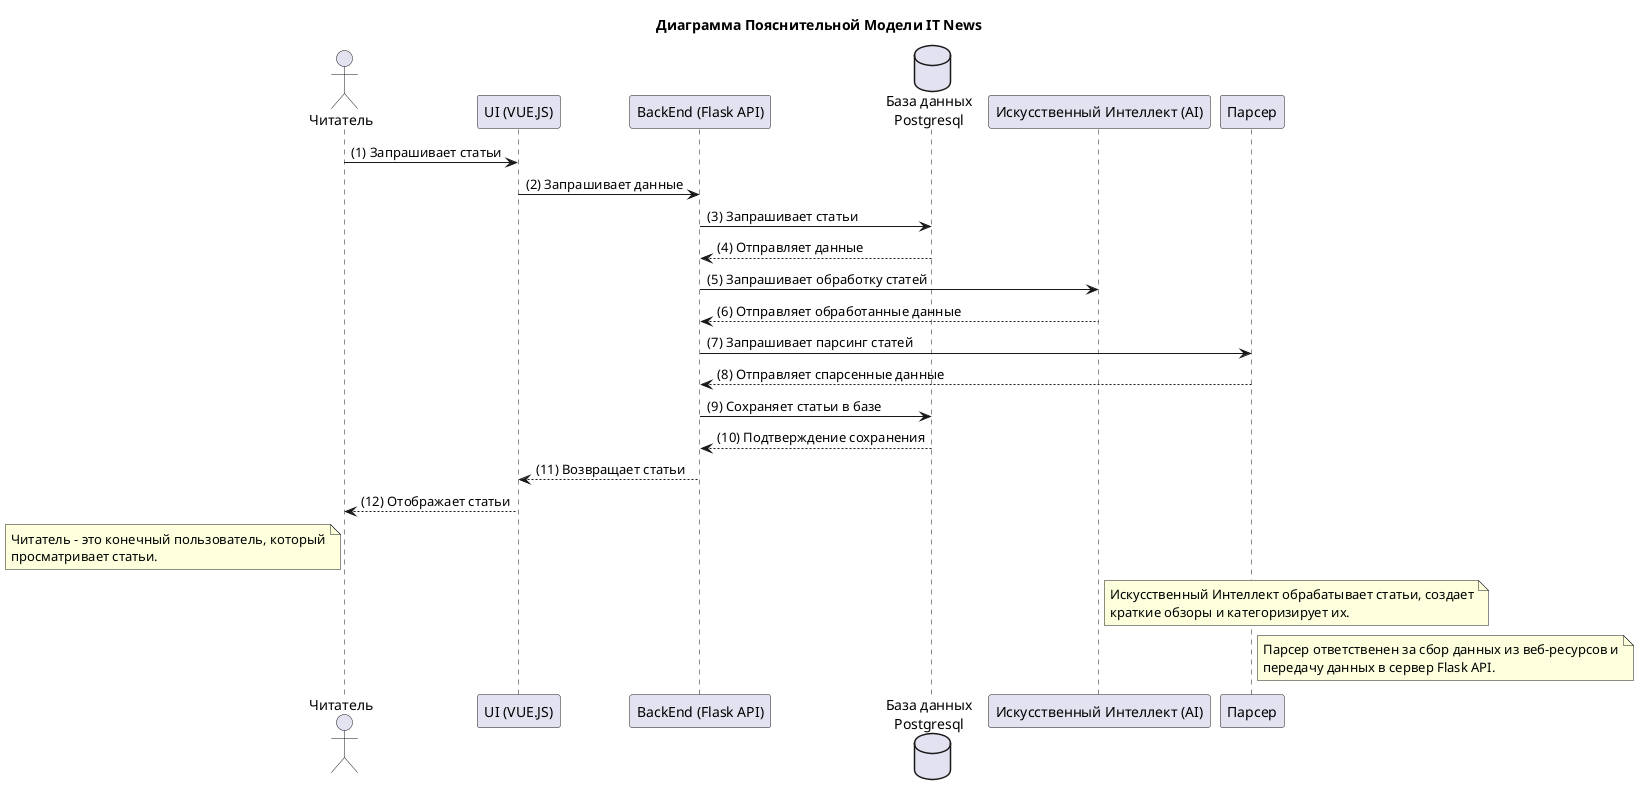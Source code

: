 @startuml
title Диаграмма Пояснительной Модели IT News

actor "Читатель" as Reader
participant "UI (VUE.JS)" as UI
participant "BackEnd (Flask API)" as BackEnd
database "База данных\nPostgresql" as Database
participant "Искусственный Интеллект (AI)" as AI
participant "Парсер" as Parser

Reader -> UI : (1) Запрашивает статьи
UI -> BackEnd : (2) Запрашивает данные
BackEnd -> Database : (3) Запрашивает статьи
Database --> BackEnd : (4) Отправляет данные
BackEnd -> AI : (5) Запрашивает обработку статей
AI --> BackEnd : (6) Отправляет обработанные данные
BackEnd -> Parser : (7) Запрашивает парсинг статей
Parser --> BackEnd : (8) Отправляет спарсенные данные
BackEnd -> Database : (9) Сохраняет статьи в базе
Database --> BackEnd : (10) Подтверждение сохранения
BackEnd --> UI : (11) Возвращает статьи
UI --> Reader : (12) Отображает статьи

note left of Reader
  Читатель - это конечный пользователь, который
  просматривает статьи.
end note

note right of AI
  Искусственный Интеллект обрабатывает статьи, создает
  краткие обзоры и категоризирует их.
end note

note right of Parser
  Парсер ответственен за сбор данных из веб-ресурсов и
  передачу данных в сервер Flask API.
end note

@enduml
